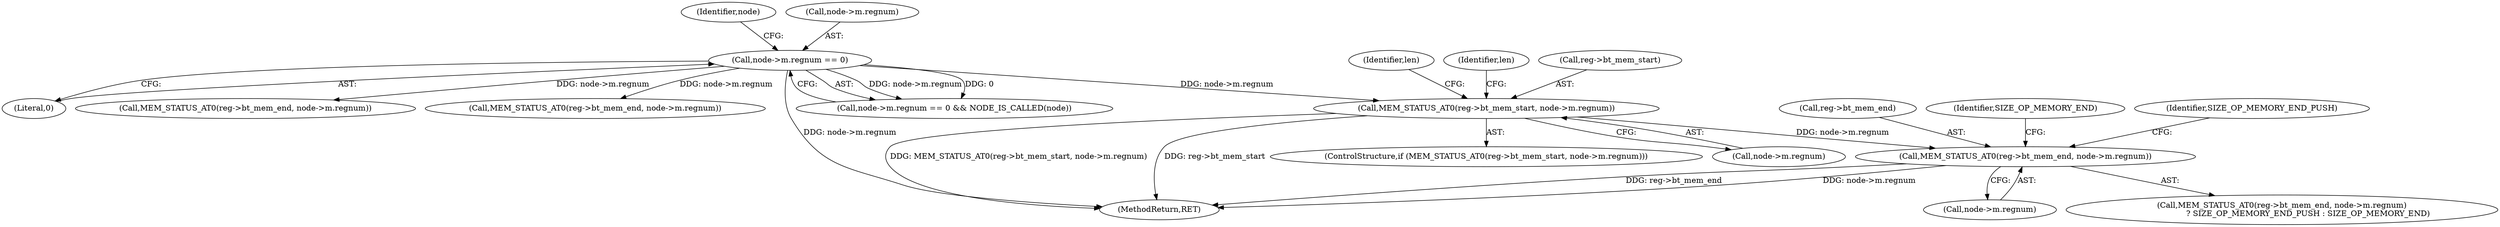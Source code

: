 digraph "0_oniguruma_c509265c5f6ae7264f7b8a8aae1cfa5fc59d108c_0@pointer" {
"1000233" [label="(Call,MEM_STATUS_AT0(reg->bt_mem_start, node->m.regnum))"];
"1000145" [label="(Call,node->m.regnum == 0)"];
"1000254" [label="(Call,MEM_STATUS_AT0(reg->bt_mem_end, node->m.regnum))"];
"1000144" [label="(Call,node->m.regnum == 0 && NODE_IS_CALLED(node))"];
"1000153" [label="(Identifier,node)"];
"1000255" [label="(Call,reg->bt_mem_end)"];
"1000258" [label="(Call,node->m.regnum)"];
"1000264" [label="(Identifier,SIZE_OP_MEMORY_END)"];
"1000243" [label="(Identifier,len)"];
"1000232" [label="(ControlStructure,if (MEM_STATUS_AT0(reg->bt_mem_start, node->m.regnum)))"];
"1000253" [label="(Call,MEM_STATUS_AT0(reg->bt_mem_end, node->m.regnum)\n                     ? SIZE_OP_MEMORY_END_PUSH : SIZE_OP_MEMORY_END)"];
"1000247" [label="(Identifier,len)"];
"1000151" [label="(Literal,0)"];
"1000234" [label="(Call,reg->bt_mem_start)"];
"1000233" [label="(Call,MEM_STATUS_AT0(reg->bt_mem_start, node->m.regnum))"];
"1000254" [label="(Call,MEM_STATUS_AT0(reg->bt_mem_end, node->m.regnum))"];
"1000182" [label="(Call,MEM_STATUS_AT0(reg->bt_mem_end, node->m.regnum))"];
"1000146" [label="(Call,node->m.regnum)"];
"1000219" [label="(Call,MEM_STATUS_AT0(reg->bt_mem_end, node->m.regnum))"];
"1000145" [label="(Call,node->m.regnum == 0)"];
"1000237" [label="(Call,node->m.regnum)"];
"1000415" [label="(MethodReturn,RET)"];
"1000263" [label="(Identifier,SIZE_OP_MEMORY_END_PUSH)"];
"1000233" -> "1000232"  [label="AST: "];
"1000233" -> "1000237"  [label="CFG: "];
"1000234" -> "1000233"  [label="AST: "];
"1000237" -> "1000233"  [label="AST: "];
"1000243" -> "1000233"  [label="CFG: "];
"1000247" -> "1000233"  [label="CFG: "];
"1000233" -> "1000415"  [label="DDG: MEM_STATUS_AT0(reg->bt_mem_start, node->m.regnum)"];
"1000233" -> "1000415"  [label="DDG: reg->bt_mem_start"];
"1000145" -> "1000233"  [label="DDG: node->m.regnum"];
"1000233" -> "1000254"  [label="DDG: node->m.regnum"];
"1000145" -> "1000144"  [label="AST: "];
"1000145" -> "1000151"  [label="CFG: "];
"1000146" -> "1000145"  [label="AST: "];
"1000151" -> "1000145"  [label="AST: "];
"1000153" -> "1000145"  [label="CFG: "];
"1000144" -> "1000145"  [label="CFG: "];
"1000145" -> "1000415"  [label="DDG: node->m.regnum"];
"1000145" -> "1000144"  [label="DDG: node->m.regnum"];
"1000145" -> "1000144"  [label="DDG: 0"];
"1000145" -> "1000182"  [label="DDG: node->m.regnum"];
"1000145" -> "1000219"  [label="DDG: node->m.regnum"];
"1000254" -> "1000253"  [label="AST: "];
"1000254" -> "1000258"  [label="CFG: "];
"1000255" -> "1000254"  [label="AST: "];
"1000258" -> "1000254"  [label="AST: "];
"1000263" -> "1000254"  [label="CFG: "];
"1000264" -> "1000254"  [label="CFG: "];
"1000254" -> "1000415"  [label="DDG: reg->bt_mem_end"];
"1000254" -> "1000415"  [label="DDG: node->m.regnum"];
}
